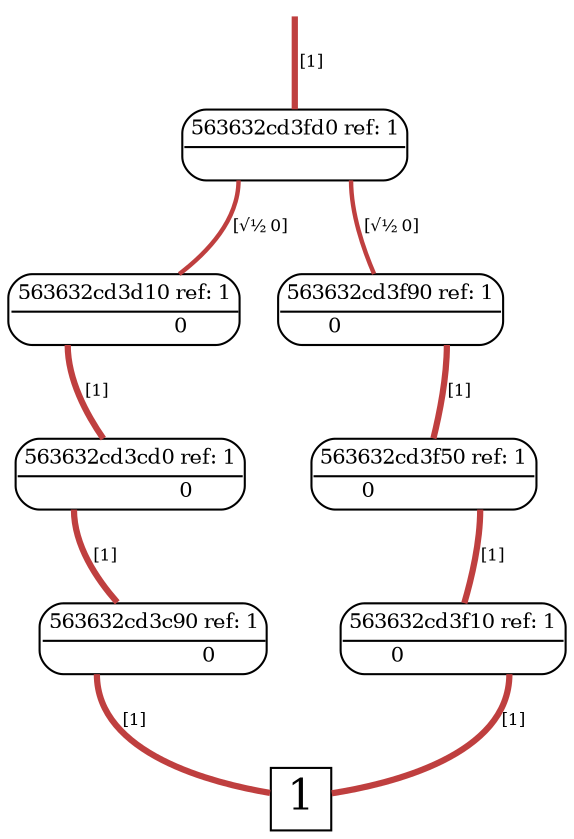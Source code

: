 digraph "DD" {graph[];node[shape=plain];edge[arrowhead=none]
root [label="",shape=point,style=invis]
t [label=<<font point-size="20">1</font>>,shape=box,tooltip="1",width=0.3,height=0.3]
root->434152[penwidth="3",tooltip="1" color="0.000 0.667 0.750",label=<<font point-size="8">&nbsp;[1]</font>>]
434152[label=<<font point-size="10"><table border="1" cellspacing="0" cellpadding="2" style="rounded"><tr><td colspan="2" border="1" sides="B">563632cd3fd0 ref: 1</td></tr><tr><td port="0" href="javascript:;" border="0" tooltip="0.7071"><font color="white">&nbsp;0 </font></td><td port="1" href="javascript:;" border="0" tooltip="0.7071"><font color="white">&nbsp;0 </font></td></tr></table></font>>,tooltip="563632cd3fd0"]
434152:1:s->434120[penwidth="2.12132",tooltip="0.7071" color="0.000 0.667 0.750",label=<<font point-size="8">&nbsp;[√½ 0]</font>>]
434152:0:s->433800[penwidth="2.12132",tooltip="0.7071" color="0.000 0.667 0.750",label=<<font point-size="8">&nbsp;[√½ 0]</font>>]
434120[label=<<font point-size="10"><table border="1" cellspacing="0" cellpadding="2" style="rounded"><tr><td colspan="2" border="1" sides="B">563632cd3f90 ref: 1</td></tr><tr><td port="0" href="javascript:;" border="0" tooltip="0">&nbsp;0 </td><td port="1" href="javascript:;" border="0" tooltip="1"><font color="white">&nbsp;0 </font></td></tr></table></font>>,tooltip="563632cd3f90"]
434120:1:s->434088[penwidth="3",tooltip="1" color="0.000 0.667 0.750",label=<<font point-size="8">&nbsp;[1]</font>>]
433800[label=<<font point-size="10"><table border="1" cellspacing="0" cellpadding="2" style="rounded"><tr><td colspan="2" border="1" sides="B">563632cd3d10 ref: 1</td></tr><tr><td port="0" href="javascript:;" border="0" tooltip="1"><font color="white">&nbsp;0 </font></td><td port="1" href="javascript:;" border="0" tooltip="0">&nbsp;0 </td></tr></table></font>>,tooltip="563632cd3d10"]
433800:0:s->433768[penwidth="3",tooltip="1" color="0.000 0.667 0.750",label=<<font point-size="8">&nbsp;[1]</font>>]
434088[label=<<font point-size="10"><table border="1" cellspacing="0" cellpadding="2" style="rounded"><tr><td colspan="2" border="1" sides="B">563632cd3f50 ref: 1</td></tr><tr><td port="0" href="javascript:;" border="0" tooltip="0">&nbsp;0 </td><td port="1" href="javascript:;" border="0" tooltip="1"><font color="white">&nbsp;0 </font></td></tr></table></font>>,tooltip="563632cd3f50"]
434088:1:s->434056[penwidth="3",tooltip="1" color="0.000 0.667 0.750",label=<<font point-size="8">&nbsp;[1]</font>>]
433768[label=<<font point-size="10"><table border="1" cellspacing="0" cellpadding="2" style="rounded"><tr><td colspan="2" border="1" sides="B">563632cd3cd0 ref: 1</td></tr><tr><td port="0" href="javascript:;" border="0" tooltip="1"><font color="white">&nbsp;0 </font></td><td port="1" href="javascript:;" border="0" tooltip="0">&nbsp;0 </td></tr></table></font>>,tooltip="563632cd3cd0"]
433768:0:s->433736[penwidth="3",tooltip="1" color="0.000 0.667 0.750",label=<<font point-size="8">&nbsp;[1]</font>>]
434056[label=<<font point-size="10"><table border="1" cellspacing="0" cellpadding="2" style="rounded"><tr><td colspan="2" border="1" sides="B">563632cd3f10 ref: 1</td></tr><tr><td port="0" href="javascript:;" border="0" tooltip="0">&nbsp;0 </td><td port="1" href="javascript:;" border="0" tooltip="1"><font color="white">&nbsp;0 </font></td></tr></table></font>>,tooltip="563632cd3f10"]
434056:1:s->t[penwidth="3",tooltip="1" color="0.000 0.667 0.750",label=<<font point-size="8">&nbsp;[1]</font>>]
433736[label=<<font point-size="10"><table border="1" cellspacing="0" cellpadding="2" style="rounded"><tr><td colspan="2" border="1" sides="B">563632cd3c90 ref: 1</td></tr><tr><td port="0" href="javascript:;" border="0" tooltip="1"><font color="white">&nbsp;0 </font></td><td port="1" href="javascript:;" border="0" tooltip="0">&nbsp;0 </td></tr></table></font>>,tooltip="563632cd3c90"]
433736:0:s->t[penwidth="3",tooltip="1" color="0.000 0.667 0.750",label=<<font point-size="8">&nbsp;[1]</font>>]
}
